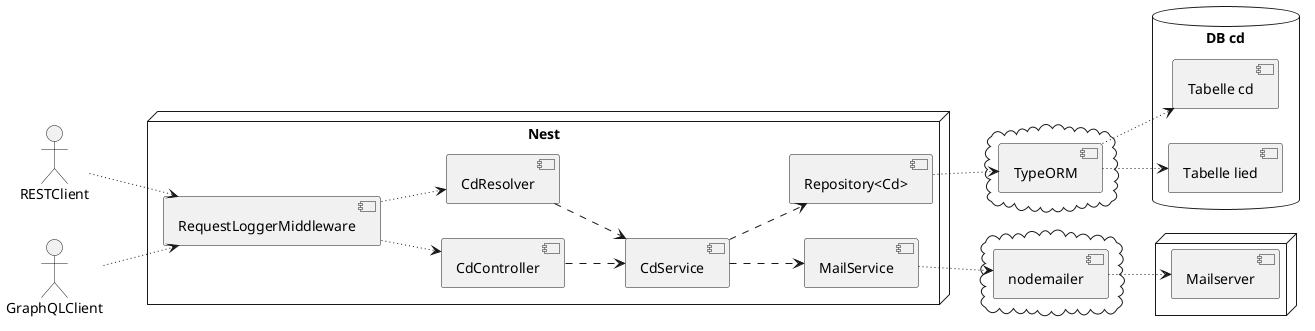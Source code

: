 @startuml Komponenten

left to right direction

actor RESTClient
actor GraphQLClient

node "Nest" {
  [RequestLoggerMiddleware]

  [CdController]
  [CdResolver]

  [CdService]

  [Repository<Cd>]

  [MailService]
}


cloud {
    [TypeORM]
}

cloud {
    [nodemailer]
}

database "DB cd" {
    [Tabelle cd]
    [Tabelle lied]
}

node {
    [Mailserver]
}

RESTClient ~~> [RequestLoggerMiddleware]
GraphQLClient ~~> [RequestLoggerMiddleware]

[RequestLoggerMiddleware] ~~> [CdController]
[RequestLoggerMiddleware] ~~> [CdResolver]

[CdController] ..> [CdService]
[CdResolver] ..> [CdService]
[CdService] ..> [Repository<Cd>]

[Repository<Cd>] ~~> [TypeORM]
[TypeORM] ~~> [Tabelle cd]
[TypeORM] ~~> [Tabelle lied]

[CdService] ..> [MailService]
[MailService] ~~> [nodemailer]
[nodemailer] ~~> [Mailserver]

@enduml
